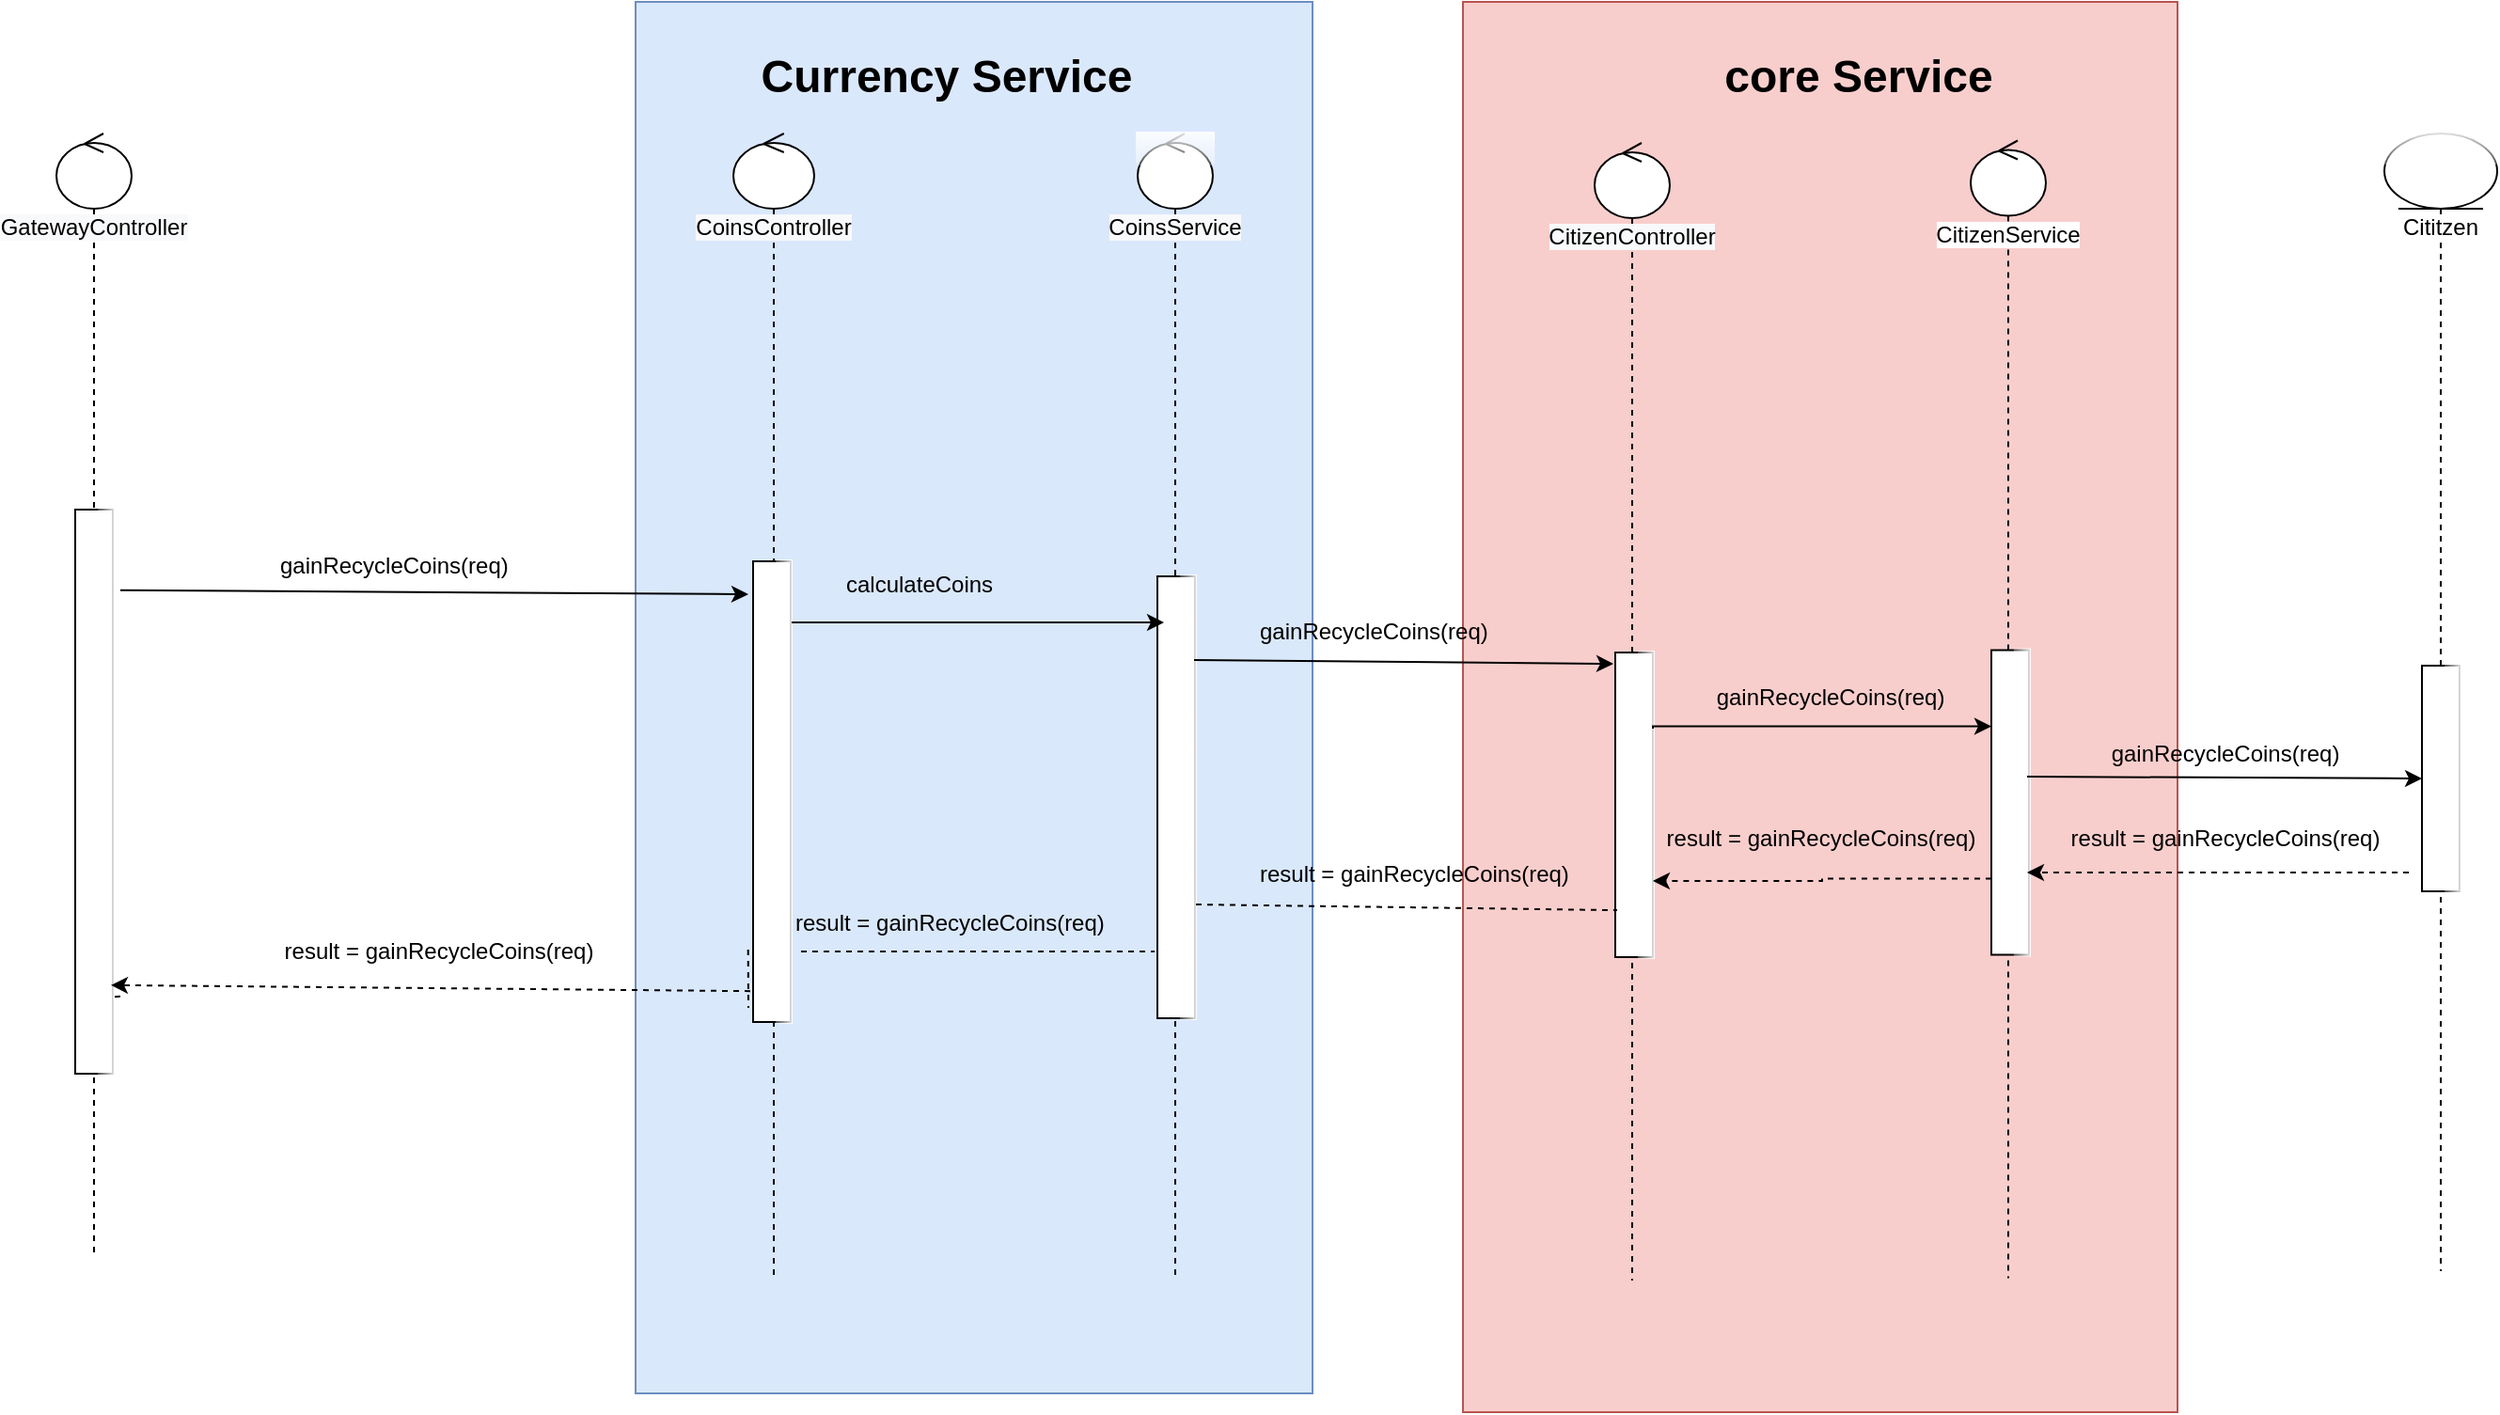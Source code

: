<mxfile version="20.5.3" type="device"><diagram id="zNktzAS2zskZjTSCte7g" name="Page-1"><mxGraphModel dx="1422" dy="1859" grid="1" gridSize="10" guides="1" tooltips="1" connect="1" arrows="1" fold="1" page="1" pageScale="1" pageWidth="850" pageHeight="1100" math="0" shadow="0"><root><mxCell id="0"/><mxCell id="1" parent="0"/><mxCell id="PUCZRyijywMmIMW0ni6J-7" value="" style="verticalLabelPosition=bottom;verticalAlign=top;html=1;shape=mxgraph.basic.rect;fillColor2=none;strokeWidth=1;size=20;indent=5;fillColor=#f8cecc;strokeColor=#b85450;" parent="1" vertex="1"><mxGeometry x="1270" y="-40" width="380" height="750" as="geometry"/></mxCell><mxCell id="PUCZRyijywMmIMW0ni6J-5" value="" style="verticalLabelPosition=bottom;verticalAlign=top;html=1;shape=mxgraph.basic.rect;fillColor2=none;strokeWidth=1;size=20;indent=5;fillColor=#dae8fc;strokeColor=#6c8ebf;" parent="1" vertex="1"><mxGeometry x="830" y="-40" width="360" height="740" as="geometry"/></mxCell><mxCell id="jyq7l2HFp_WDNje9GZdG-17" value="&lt;span style=&quot;text-align: left; background-color: rgb(248, 249, 250);&quot;&gt;GatewayController&lt;/span&gt;" style="shape=umlLifeline;participant=umlControl;perimeter=lifelinePerimeter;whiteSpace=wrap;html=1;container=1;collapsible=0;recursiveResize=0;verticalAlign=top;spacingTop=36;labelBackgroundColor=#ffffff;outlineConnect=0;" parent="1" vertex="1"><mxGeometry x="522" y="30" width="40" height="595" as="geometry"/></mxCell><mxCell id="jyq7l2HFp_WDNje9GZdG-37" value="" style="rounded=0;whiteSpace=wrap;html=1;glass=1;rotation=90;" parent="jyq7l2HFp_WDNje9GZdG-17" vertex="1"><mxGeometry x="-130" y="340" width="300" height="20" as="geometry"/></mxCell><mxCell id="jyq7l2HFp_WDNje9GZdG-19" value="&lt;span style=&quot;text-align: left; background-color: rgb(248, 249, 250);&quot;&gt;CoinsController&lt;/span&gt;" style="shape=umlLifeline;participant=umlControl;perimeter=lifelinePerimeter;whiteSpace=wrap;html=1;container=1;collapsible=0;recursiveResize=0;verticalAlign=top;spacingTop=36;labelBackgroundColor=#ffffff;outlineConnect=0;" parent="1" vertex="1"><mxGeometry x="882" y="30" width="43" height="610" as="geometry"/></mxCell><mxCell id="jyq7l2HFp_WDNje9GZdG-38" value="" style="rounded=0;whiteSpace=wrap;html=1;glass=1;rotation=90;" parent="jyq7l2HFp_WDNje9GZdG-19" vertex="1"><mxGeometry x="-102" y="340" width="245" height="20" as="geometry"/></mxCell><mxCell id="jyq7l2HFp_WDNje9GZdG-22" value="&lt;span style=&quot;text-align: left; background-color: rgb(248, 249, 250);&quot;&gt;CoinsService&lt;/span&gt;" style="shape=umlLifeline;participant=umlControl;perimeter=lifelinePerimeter;whiteSpace=wrap;html=1;container=1;collapsible=0;recursiveResize=0;verticalAlign=top;spacingTop=36;labelBackgroundColor=#ffffff;outlineConnect=0;glass=1;" parent="1" vertex="1"><mxGeometry x="1097" y="30" width="40" height="610" as="geometry"/></mxCell><mxCell id="jyq7l2HFp_WDNje9GZdG-39" value="" style="rounded=0;whiteSpace=wrap;html=1;glass=1;rotation=90;" parent="jyq7l2HFp_WDNje9GZdG-22" vertex="1"><mxGeometry x="-97" y="343" width="235" height="20" as="geometry"/></mxCell><mxCell id="jyq7l2HFp_WDNje9GZdG-25" value="&lt;div style=&quot;text-align: left;&quot;&gt;&lt;span style=&quot;background-color: rgb(248, 249, 250);&quot;&gt;CitizenController&lt;/span&gt;&lt;/div&gt;" style="shape=umlLifeline;participant=umlControl;perimeter=lifelinePerimeter;whiteSpace=wrap;html=1;container=1;collapsible=0;recursiveResize=0;verticalAlign=top;spacingTop=36;labelBackgroundColor=#ffffff;outlineConnect=0;" parent="1" vertex="1"><mxGeometry x="1340" y="35" width="40" height="605" as="geometry"/></mxCell><mxCell id="jyq7l2HFp_WDNje9GZdG-41" value="" style="rounded=0;whiteSpace=wrap;html=1;glass=1;rotation=90;" parent="jyq7l2HFp_WDNje9GZdG-25" vertex="1"><mxGeometry x="-60" y="342" width="162" height="20" as="geometry"/></mxCell><mxCell id="jyq7l2HFp_WDNje9GZdG-27" value="Cititzen" style="shape=umlLifeline;participant=umlEntity;perimeter=lifelinePerimeter;whiteSpace=wrap;html=1;container=1;collapsible=0;recursiveResize=0;verticalAlign=top;spacingTop=36;labelBackgroundColor=#ffffff;outlineConnect=0;glass=1;" parent="1" vertex="1"><mxGeometry x="1760" y="30" width="60" height="605" as="geometry"/></mxCell><mxCell id="jyq7l2HFp_WDNje9GZdG-42" value="" style="rounded=0;whiteSpace=wrap;html=1;glass=1;rotation=90;" parent="jyq7l2HFp_WDNje9GZdG-27" vertex="1"><mxGeometry x="-30" y="333" width="120" height="20" as="geometry"/></mxCell><mxCell id="jyq7l2HFp_WDNje9GZdG-48" value="" style="endArrow=classic;html=1;exitX=0.143;exitY=-0.2;exitDx=0;exitDy=0;exitPerimeter=0;" parent="1" edge="1" source="jyq7l2HFp_WDNje9GZdG-37"><mxGeometry width="50" height="50" relative="1" as="geometry"><mxPoint x="698" y="275" as="sourcePoint"/><mxPoint x="890" y="275" as="targetPoint"/></mxGeometry></mxCell><mxCell id="jyq7l2HFp_WDNje9GZdG-49" value="" style="endArrow=classic;html=1;" parent="1" edge="1"><mxGeometry width="50" height="50" relative="1" as="geometry"><mxPoint x="913" y="290" as="sourcePoint"/><mxPoint x="1111" y="290" as="targetPoint"/></mxGeometry></mxCell><mxCell id="jyq7l2HFp_WDNje9GZdG-50" value="" style="endArrow=classic;html=1;" parent="1" edge="1"><mxGeometry width="50" height="50" relative="1" as="geometry"><mxPoint x="1127" y="310" as="sourcePoint"/><mxPoint x="1350" y="312" as="targetPoint"/></mxGeometry></mxCell><mxCell id="jyq7l2HFp_WDNje9GZdG-56" value="" style="endArrow=none;dashed=1;html=1;entryX=0.846;entryY=0.95;entryDx=0;entryDy=0;entryPerimeter=0;" parent="1" target="jyq7l2HFp_WDNje9GZdG-41" edge="1"><mxGeometry width="50" height="50" relative="1" as="geometry"><mxPoint x="1128" y="440" as="sourcePoint"/><mxPoint x="1267" y="440" as="targetPoint"/></mxGeometry></mxCell><mxCell id="jyq7l2HFp_WDNje9GZdG-61" value="" style="endArrow=none;dashed=1;html=1;entryX=0.849;entryY=1.075;entryDx=0;entryDy=0;entryPerimeter=0;" parent="1" target="jyq7l2HFp_WDNje9GZdG-39" edge="1"><mxGeometry width="50" height="50" relative="1" as="geometry"><mxPoint x="918" y="465" as="sourcePoint"/><mxPoint x="1055" y="465" as="targetPoint"/></mxGeometry></mxCell><mxCell id="jyq7l2HFp_WDNje9GZdG-62" value="" style="endArrow=none;dashed=1;html=1;exitX=0.863;exitY=-0.2;exitDx=0;exitDy=0;exitPerimeter=0;startArrow=none;" parent="1" edge="1"><mxGeometry width="50" height="50" relative="1" as="geometry"><mxPoint x="889.86" y="464" as="sourcePoint"/><mxPoint x="890" y="495" as="targetPoint"/></mxGeometry></mxCell><mxCell id="jyq7l2HFp_WDNje9GZdG-72" value="gainRecycleCoins(req)" style="text;html=1;resizable=0;points=[];autosize=1;align=left;verticalAlign=top;spacingTop=-4;" parent="1" vertex="1"><mxGeometry x="639" y="250" width="140" height="20" as="geometry"/></mxCell><mxCell id="jyq7l2HFp_WDNje9GZdG-74" value="calculateCoins" style="text;html=1;resizable=0;points=[];autosize=1;align=left;verticalAlign=top;spacingTop=-4;" parent="1" vertex="1"><mxGeometry x="940" y="260" width="100" height="20" as="geometry"/></mxCell><mxCell id="jyq7l2HFp_WDNje9GZdG-75" value="gainRecycleCoins(req)" style="text;html=1;resizable=0;points=[];autosize=1;align=left;verticalAlign=top;spacingTop=-4;" parent="1" vertex="1"><mxGeometry x="1160" y="285" width="140" height="20" as="geometry"/></mxCell><mxCell id="jyq7l2HFp_WDNje9GZdG-82" value="result =&amp;nbsp;gainRecycleCoins(req)" style="text;html=1;resizable=0;points=[];autosize=1;align=left;verticalAlign=top;spacingTop=-4;" parent="1" vertex="1"><mxGeometry x="913" y="440" width="190" height="20" as="geometry"/></mxCell><mxCell id="Pq01ru4MweuLFKsfD4L0-1" value="CitizenService" style="shape=umlLifeline;participant=umlControl;perimeter=lifelinePerimeter;whiteSpace=wrap;html=1;container=1;collapsible=0;recursiveResize=0;verticalAlign=top;spacingTop=36;labelBackgroundColor=#ffffff;outlineConnect=0;" parent="1" vertex="1"><mxGeometry x="1540" y="33.75" width="40" height="605" as="geometry"/></mxCell><mxCell id="Pq01ru4MweuLFKsfD4L0-2" value="" style="rounded=0;whiteSpace=wrap;html=1;glass=1;rotation=90;" parent="Pq01ru4MweuLFKsfD4L0-1" vertex="1"><mxGeometry x="-60" y="342" width="162" height="20" as="geometry"/></mxCell><mxCell id="Pq01ru4MweuLFKsfD4L0-5" value="" style="endArrow=none;dashed=1;html=1;exitX=0.863;exitY=-0.2;exitDx=0;exitDy=0;exitPerimeter=0;" parent="1" source="jyq7l2HFp_WDNje9GZdG-37" edge="1"><mxGeometry width="50" height="50" relative="1" as="geometry"><mxPoint x="556" y="488.9" as="sourcePoint"/><mxPoint x="552" y="489.236" as="targetPoint"/></mxGeometry></mxCell><mxCell id="Pq01ru4MweuLFKsfD4L0-8" style="edgeStyle=orthogonalEdgeStyle;rounded=0;orthogonalLoop=1;jettySize=auto;html=1;exitX=0.25;exitY=0;exitDx=0;exitDy=0;fontSize=10;entryX=0.25;entryY=1;entryDx=0;entryDy=0;" parent="1" source="jyq7l2HFp_WDNje9GZdG-41" target="Pq01ru4MweuLFKsfD4L0-2" edge="1"><mxGeometry relative="1" as="geometry"><mxPoint x="1530" y="347" as="targetPoint"/><Array as="points"><mxPoint x="1371" y="345"/></Array></mxGeometry></mxCell><mxCell id="Pq01ru4MweuLFKsfD4L0-9" value="&lt;span style=&quot;font-size: 12px; text-align: left;&quot;&gt;gainRecycleCoins(req)&lt;/span&gt;" style="text;html=1;align=center;verticalAlign=middle;resizable=0;points=[];autosize=1;strokeColor=none;fillColor=none;fontSize=10;" parent="1" vertex="1"><mxGeometry x="1395" y="315" width="140" height="30" as="geometry"/></mxCell><mxCell id="Pq01ru4MweuLFKsfD4L0-11" value="&lt;span style=&quot;font-size: 12px; text-align: left;&quot;&gt;gainRecycleCoins(req)&lt;/span&gt;" style="text;html=1;align=center;verticalAlign=middle;resizable=0;points=[];autosize=1;strokeColor=none;fillColor=none;fontSize=10;" parent="1" vertex="1"><mxGeometry x="1605" y="345" width="140" height="30" as="geometry"/></mxCell><mxCell id="Pq01ru4MweuLFKsfD4L0-14" value="" style="endArrow=classic;html=1;rounded=0;fontSize=10;entryX=0.5;entryY=1;entryDx=0;entryDy=0;" parent="1" target="jyq7l2HFp_WDNje9GZdG-42" edge="1"><mxGeometry width="50" height="50" relative="1" as="geometry"><mxPoint x="1570" y="372" as="sourcePoint"/><mxPoint x="1789.5" y="372" as="targetPoint"/></mxGeometry></mxCell><mxCell id="Pq01ru4MweuLFKsfD4L0-15" style="edgeStyle=orthogonalEdgeStyle;rounded=0;orthogonalLoop=1;jettySize=auto;html=1;exitX=0.917;exitY=1.35;exitDx=0;exitDy=0;fontSize=10;exitPerimeter=0;dashed=1;" parent="1" source="jyq7l2HFp_WDNje9GZdG-42" edge="1"><mxGeometry relative="1" as="geometry"><mxPoint x="1570" y="423" as="targetPoint"/></mxGeometry></mxCell><mxCell id="Pq01ru4MweuLFKsfD4L0-16" value="&lt;span style=&quot;font-size: 12px; text-align: left;&quot;&gt;result =&amp;nbsp;&lt;/span&gt;&lt;span style=&quot;font-size: 12px; text-align: left;&quot;&gt;gainRecycleCoins(req)&lt;/span&gt;" style="text;html=1;align=center;verticalAlign=middle;resizable=0;points=[];autosize=1;strokeColor=none;fillColor=none;fontSize=10;" parent="1" vertex="1"><mxGeometry x="1580" y="390" width="190" height="30" as="geometry"/></mxCell><mxCell id="Pq01ru4MweuLFKsfD4L0-17" style="edgeStyle=orthogonalEdgeStyle;rounded=0;orthogonalLoop=1;jettySize=auto;html=1;exitX=0.75;exitY=1;exitDx=0;exitDy=0;entryX=0.75;entryY=0;entryDx=0;entryDy=0;dashed=1;fontSize=10;" parent="1" source="Pq01ru4MweuLFKsfD4L0-2" target="jyq7l2HFp_WDNje9GZdG-41" edge="1"><mxGeometry relative="1" as="geometry"/></mxCell><mxCell id="Pq01ru4MweuLFKsfD4L0-18" value="&lt;span style=&quot;font-size: 12px; text-align: left;&quot;&gt;result =&amp;nbsp;&lt;/span&gt;&lt;span style=&quot;font-size: 12px; text-align: left;&quot;&gt;gainRecycleCoins(req)&lt;/span&gt;" style="text;html=1;align=center;verticalAlign=middle;resizable=0;points=[];autosize=1;strokeColor=none;fillColor=none;fontSize=10;" parent="1" vertex="1"><mxGeometry x="1365" y="390" width="190" height="30" as="geometry"/></mxCell><mxCell id="Pq01ru4MweuLFKsfD4L0-20" value="&lt;span style=&quot;font-size: 12px;&quot;&gt;result =&amp;nbsp;&lt;/span&gt;&lt;span style=&quot;font-size: 12px;&quot;&gt;gainRecycleCoins(req)&lt;/span&gt;" style="text;whiteSpace=wrap;html=1;fontSize=10;" parent="1" vertex="1"><mxGeometry x="1160" y="410" width="170" height="40" as="geometry"/></mxCell><mxCell id="Pq01ru4MweuLFKsfD4L0-21" value="" style="endArrow=classic;html=1;rounded=0;dashed=1;fontSize=10;exitX=0.933;exitY=1.075;exitDx=0;exitDy=0;exitPerimeter=0;entryX=0.843;entryY=0.05;entryDx=0;entryDy=0;entryPerimeter=0;" parent="1" source="jyq7l2HFp_WDNje9GZdG-38" edge="1" target="jyq7l2HFp_WDNje9GZdG-37"><mxGeometry width="50" height="50" relative="1" as="geometry"><mxPoint x="810" y="500" as="sourcePoint"/><mxPoint x="700" y="486" as="targetPoint"/></mxGeometry></mxCell><mxCell id="Pq01ru4MweuLFKsfD4L0-22" value="&lt;span style=&quot;font-size: 12px; text-align: left;&quot;&gt;result =&amp;nbsp;&lt;/span&gt;&lt;span style=&quot;font-size: 12px; text-align: left;&quot;&gt;gainRecycleCoins(req)&lt;/span&gt;" style="text;html=1;align=center;verticalAlign=middle;resizable=0;points=[];autosize=1;strokeColor=none;fillColor=none;fontSize=9;" parent="1" vertex="1"><mxGeometry x="630" y="450" width="190" height="30" as="geometry"/></mxCell><mxCell id="PUCZRyijywMmIMW0ni6J-8" value="Currency Service" style="text;strokeColor=none;fillColor=none;html=1;fontSize=24;fontStyle=1;verticalAlign=middle;align=center;" parent="1" vertex="1"><mxGeometry x="870" y="-20" width="250" height="40" as="geometry"/></mxCell><mxCell id="PUCZRyijywMmIMW0ni6J-9" value="core Service" style="text;strokeColor=none;fillColor=none;html=1;fontSize=24;fontStyle=1;verticalAlign=middle;align=center;" parent="1" vertex="1"><mxGeometry x="1390" y="-20" width="180" height="40" as="geometry"/></mxCell></root></mxGraphModel></diagram></mxfile>